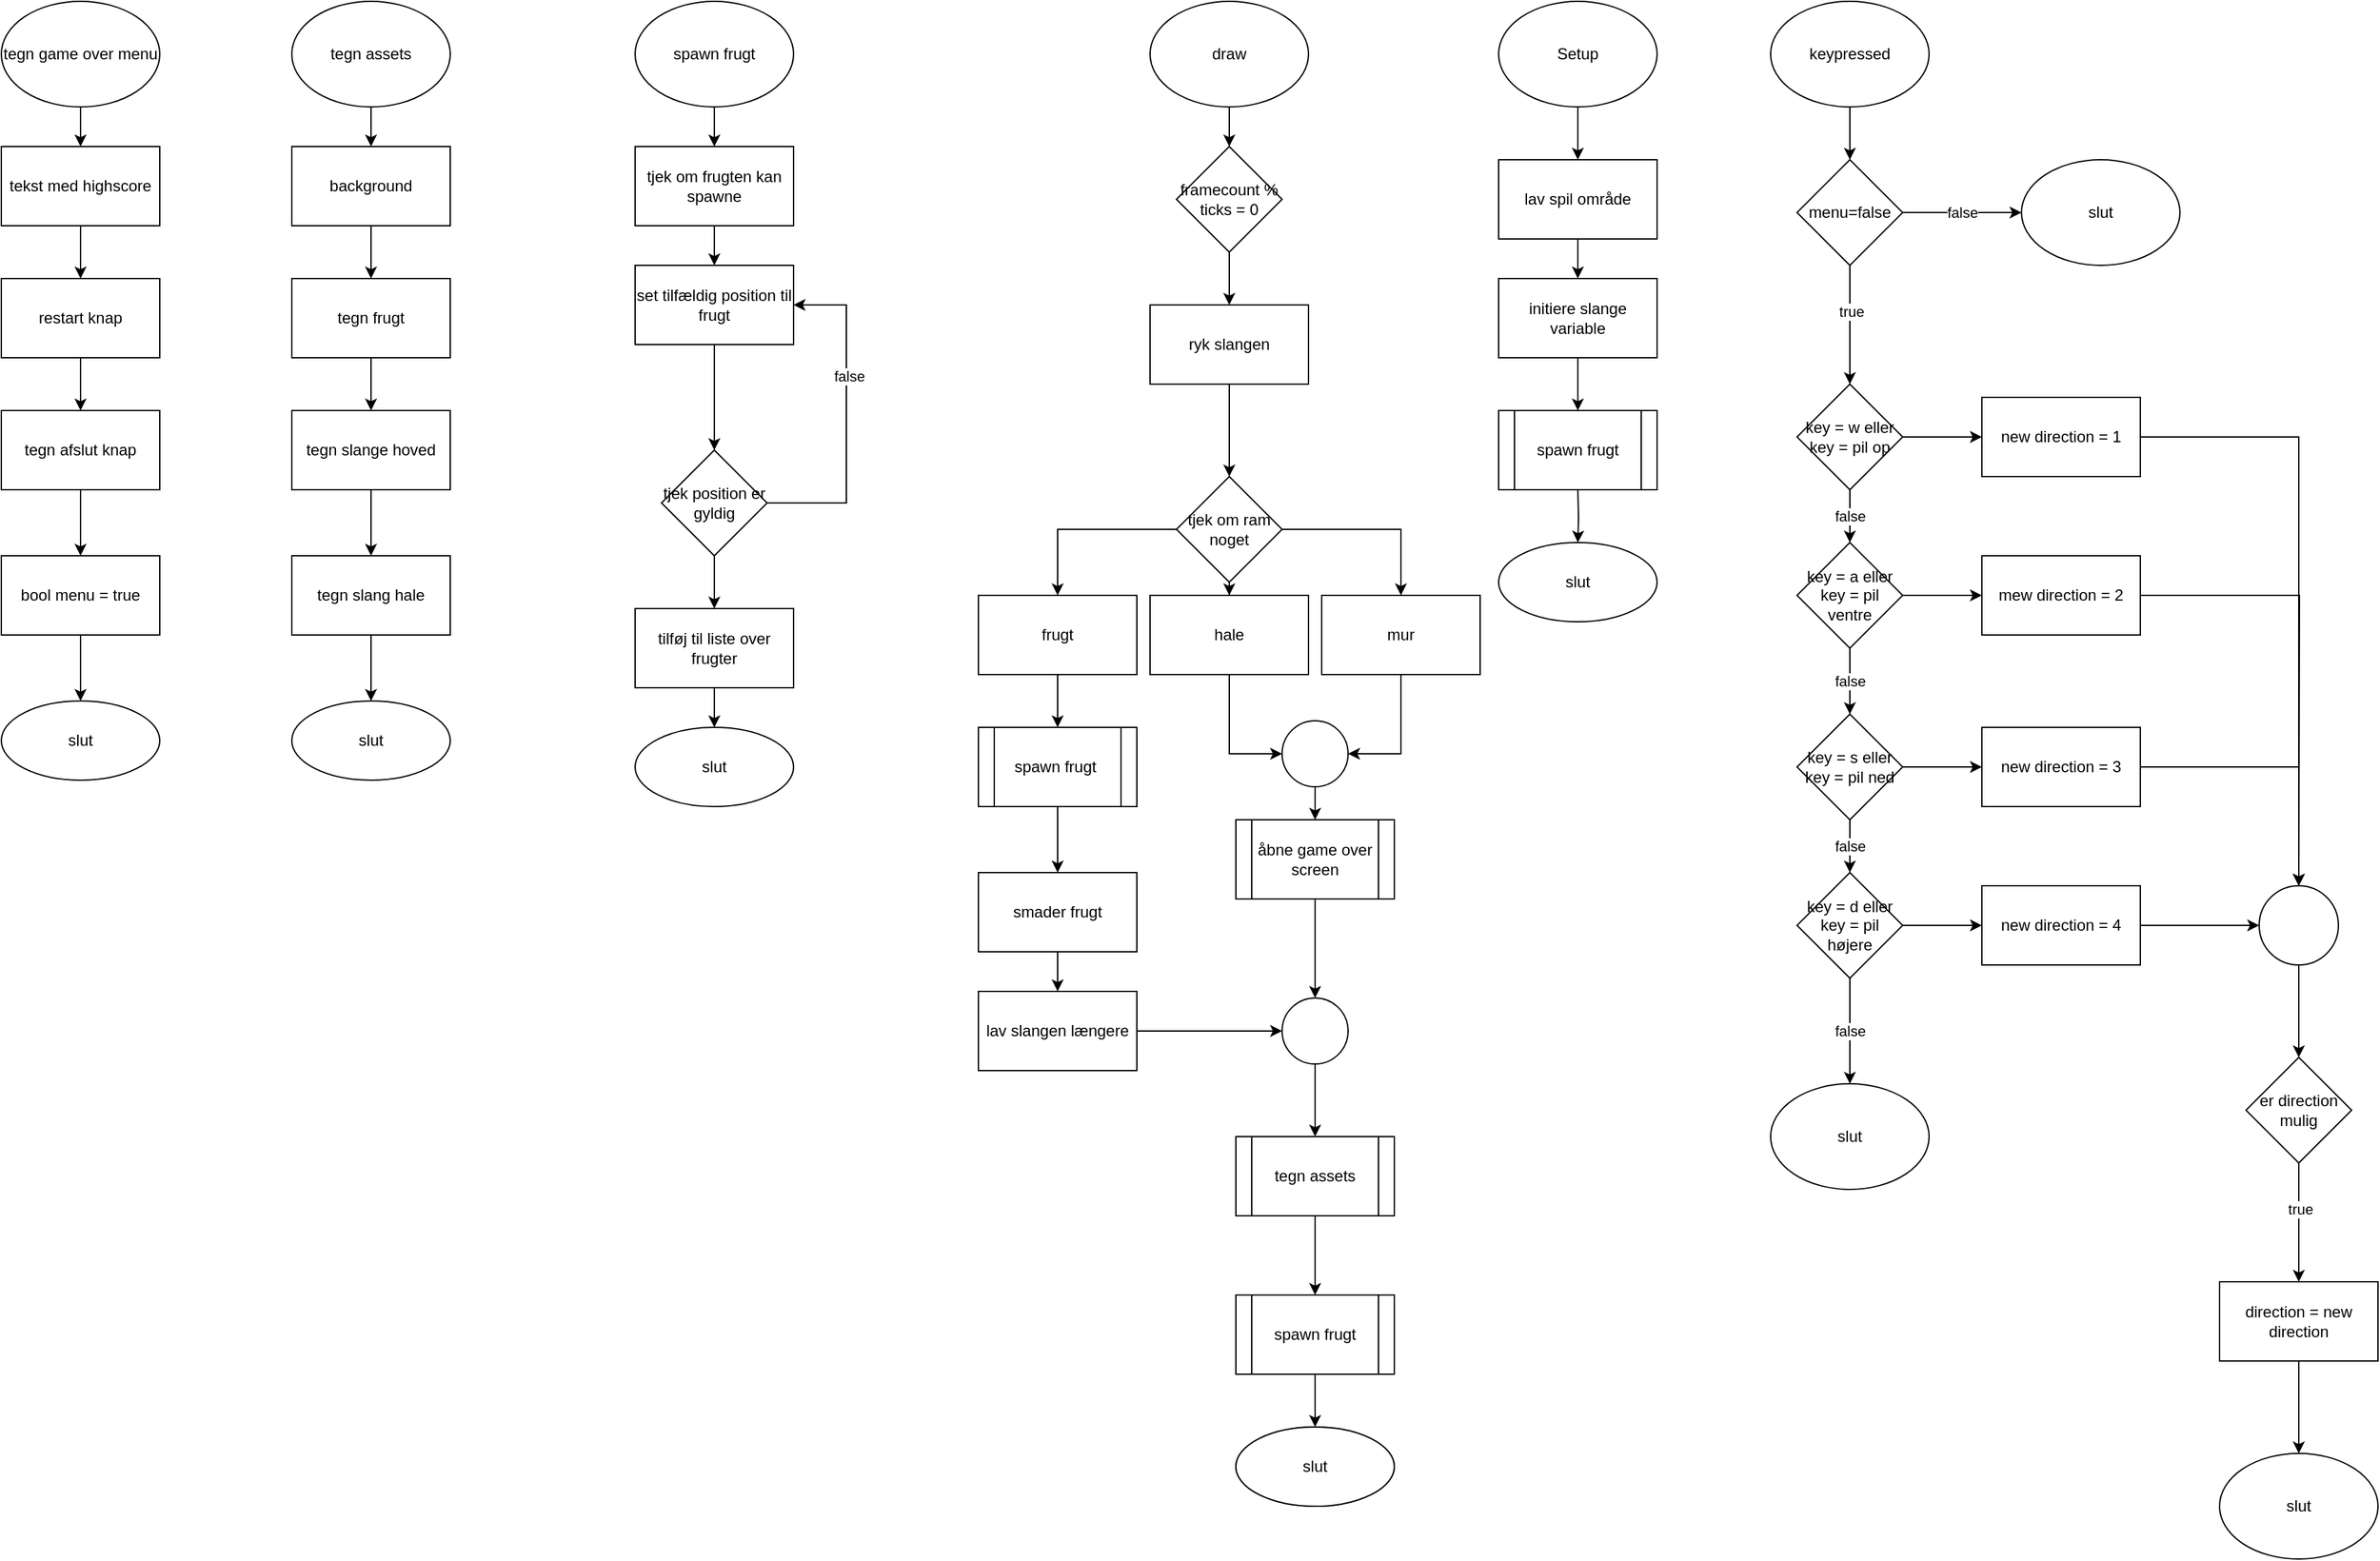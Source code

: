 <mxfile version="20.5.1" type="device"><diagram id="4RS_Adiv2Dl3EWOVKjOG" name="Side-1"><mxGraphModel dx="2249" dy="762" grid="1" gridSize="10" guides="1" tooltips="1" connect="1" arrows="1" fold="1" page="1" pageScale="1" pageWidth="827" pageHeight="1169" math="0" shadow="0"><root><mxCell id="0"/><mxCell id="1" parent="0"/><mxCell id="efkAueINznMuOwUooLfr-8" value="" style="edgeStyle=orthogonalEdgeStyle;rounded=0;orthogonalLoop=1;jettySize=auto;html=1;" edge="1" parent="1" source="efkAueINznMuOwUooLfr-1" target="efkAueINznMuOwUooLfr-7"><mxGeometry relative="1" as="geometry"/></mxCell><mxCell id="efkAueINznMuOwUooLfr-1" value="Setup" style="ellipse;whiteSpace=wrap;html=1;" vertex="1" parent="1"><mxGeometry x="354" y="40" width="120" height="80" as="geometry"/></mxCell><mxCell id="efkAueINznMuOwUooLfr-10" value="" style="edgeStyle=orthogonalEdgeStyle;rounded=0;orthogonalLoop=1;jettySize=auto;html=1;" edge="1" parent="1" source="efkAueINznMuOwUooLfr-7" target="efkAueINznMuOwUooLfr-9"><mxGeometry relative="1" as="geometry"/></mxCell><mxCell id="efkAueINznMuOwUooLfr-7" value="lav spil område" style="whiteSpace=wrap;html=1;" vertex="1" parent="1"><mxGeometry x="354" y="160" width="120" height="60" as="geometry"/></mxCell><mxCell id="efkAueINznMuOwUooLfr-12" value="" style="edgeStyle=orthogonalEdgeStyle;rounded=0;orthogonalLoop=1;jettySize=auto;html=1;" edge="1" parent="1" source="efkAueINznMuOwUooLfr-9"><mxGeometry relative="1" as="geometry"><mxPoint x="414" y="350" as="targetPoint"/></mxGeometry></mxCell><mxCell id="efkAueINznMuOwUooLfr-9" value="initiere slange variable" style="whiteSpace=wrap;html=1;" vertex="1" parent="1"><mxGeometry x="354" y="250" width="120" height="60" as="geometry"/></mxCell><mxCell id="efkAueINznMuOwUooLfr-19" value="" style="edgeStyle=orthogonalEdgeStyle;rounded=0;orthogonalLoop=1;jettySize=auto;html=1;" edge="1" parent="1" target="efkAueINznMuOwUooLfr-18"><mxGeometry relative="1" as="geometry"><mxPoint x="414" y="410" as="sourcePoint"/></mxGeometry></mxCell><mxCell id="efkAueINznMuOwUooLfr-25" value="" style="edgeStyle=orthogonalEdgeStyle;rounded=0;orthogonalLoop=1;jettySize=auto;html=1;" edge="1" parent="1" source="efkAueINznMuOwUooLfr-15" target="efkAueINznMuOwUooLfr-24"><mxGeometry relative="1" as="geometry"/></mxCell><mxCell id="efkAueINznMuOwUooLfr-15" value="draw" style="ellipse;whiteSpace=wrap;html=1;" vertex="1" parent="1"><mxGeometry x="90" y="40" width="120" height="80" as="geometry"/></mxCell><mxCell id="efkAueINznMuOwUooLfr-18" value="slut" style="ellipse;whiteSpace=wrap;html=1;" vertex="1" parent="1"><mxGeometry x="354" y="450" width="120" height="60" as="geometry"/></mxCell><mxCell id="efkAueINznMuOwUooLfr-27" value="" style="edgeStyle=orthogonalEdgeStyle;rounded=0;orthogonalLoop=1;jettySize=auto;html=1;" edge="1" parent="1" source="efkAueINznMuOwUooLfr-24" target="efkAueINznMuOwUooLfr-26"><mxGeometry relative="1" as="geometry"/></mxCell><mxCell id="efkAueINznMuOwUooLfr-24" value="framecount % ticks = 0" style="rhombus;whiteSpace=wrap;html=1;" vertex="1" parent="1"><mxGeometry x="110" y="150" width="80" height="80" as="geometry"/></mxCell><mxCell id="efkAueINznMuOwUooLfr-31" value="" style="edgeStyle=orthogonalEdgeStyle;rounded=0;orthogonalLoop=1;jettySize=auto;html=1;" edge="1" parent="1" source="efkAueINznMuOwUooLfr-26" target="efkAueINznMuOwUooLfr-30"><mxGeometry relative="1" as="geometry"/></mxCell><mxCell id="efkAueINznMuOwUooLfr-26" value="ryk slangen" style="whiteSpace=wrap;html=1;" vertex="1" parent="1"><mxGeometry x="90" y="270" width="120" height="60" as="geometry"/></mxCell><mxCell id="efkAueINznMuOwUooLfr-33" value="" style="edgeStyle=orthogonalEdgeStyle;rounded=0;orthogonalLoop=1;jettySize=auto;html=1;" edge="1" parent="1" source="efkAueINznMuOwUooLfr-30" target="efkAueINznMuOwUooLfr-32"><mxGeometry relative="1" as="geometry"/></mxCell><mxCell id="efkAueINznMuOwUooLfr-35" value="" style="edgeStyle=orthogonalEdgeStyle;rounded=0;orthogonalLoop=1;jettySize=auto;html=1;" edge="1" parent="1" source="efkAueINznMuOwUooLfr-30" target="efkAueINznMuOwUooLfr-34"><mxGeometry relative="1" as="geometry"/></mxCell><mxCell id="efkAueINznMuOwUooLfr-50" value="" style="edgeStyle=orthogonalEdgeStyle;rounded=0;orthogonalLoop=1;jettySize=auto;html=1;" edge="1" parent="1" source="efkAueINznMuOwUooLfr-30" target="efkAueINznMuOwUooLfr-49"><mxGeometry relative="1" as="geometry"/></mxCell><mxCell id="efkAueINznMuOwUooLfr-30" value="tjek om ram noget" style="rhombus;whiteSpace=wrap;html=1;" vertex="1" parent="1"><mxGeometry x="110" y="400" width="80" height="80" as="geometry"/></mxCell><mxCell id="efkAueINznMuOwUooLfr-40" value="" style="edgeStyle=orthogonalEdgeStyle;rounded=0;orthogonalLoop=1;jettySize=auto;html=1;" edge="1" parent="1" source="efkAueINznMuOwUooLfr-32" target="efkAueINznMuOwUooLfr-39"><mxGeometry relative="1" as="geometry"/></mxCell><mxCell id="efkAueINznMuOwUooLfr-32" value="frugt" style="whiteSpace=wrap;html=1;" vertex="1" parent="1"><mxGeometry x="-40" y="490" width="120" height="60" as="geometry"/></mxCell><mxCell id="efkAueINznMuOwUooLfr-58" style="edgeStyle=orthogonalEdgeStyle;rounded=0;orthogonalLoop=1;jettySize=auto;html=1;entryX=1;entryY=0.5;entryDx=0;entryDy=0;" edge="1" parent="1" source="efkAueINznMuOwUooLfr-34" target="efkAueINznMuOwUooLfr-57"><mxGeometry relative="1" as="geometry"/></mxCell><mxCell id="efkAueINznMuOwUooLfr-34" value="mur" style="whiteSpace=wrap;html=1;" vertex="1" parent="1"><mxGeometry x="220" y="490" width="120" height="60" as="geometry"/></mxCell><mxCell id="efkAueINznMuOwUooLfr-36" value="spawn frugt" style="shape=process;whiteSpace=wrap;html=1;backgroundOutline=1;" vertex="1" parent="1"><mxGeometry x="354" y="350" width="120" height="60" as="geometry"/></mxCell><mxCell id="efkAueINznMuOwUooLfr-133" style="edgeStyle=orthogonalEdgeStyle;rounded=0;orthogonalLoop=1;jettySize=auto;html=1;entryX=0.5;entryY=0;entryDx=0;entryDy=0;" edge="1" parent="1" source="efkAueINznMuOwUooLfr-37" target="efkAueINznMuOwUooLfr-131"><mxGeometry relative="1" as="geometry"/></mxCell><mxCell id="efkAueINznMuOwUooLfr-37" value="åbne game over screen" style="shape=process;whiteSpace=wrap;html=1;backgroundOutline=1;" vertex="1" parent="1"><mxGeometry x="155" y="660" width="120" height="60" as="geometry"/></mxCell><mxCell id="efkAueINznMuOwUooLfr-44" value="" style="edgeStyle=orthogonalEdgeStyle;rounded=0;orthogonalLoop=1;jettySize=auto;html=1;" edge="1" parent="1" source="efkAueINznMuOwUooLfr-39" target="efkAueINznMuOwUooLfr-43"><mxGeometry relative="1" as="geometry"/></mxCell><mxCell id="efkAueINznMuOwUooLfr-39" value="spawn frugt&amp;nbsp;" style="shape=process;whiteSpace=wrap;html=1;backgroundOutline=1;" vertex="1" parent="1"><mxGeometry x="-40" y="590" width="120" height="60" as="geometry"/></mxCell><mxCell id="efkAueINznMuOwUooLfr-48" value="" style="edgeStyle=orthogonalEdgeStyle;rounded=0;orthogonalLoop=1;jettySize=auto;html=1;" edge="1" parent="1" source="efkAueINznMuOwUooLfr-43" target="efkAueINznMuOwUooLfr-47"><mxGeometry relative="1" as="geometry"/></mxCell><mxCell id="efkAueINznMuOwUooLfr-43" value="smader frugt" style="whiteSpace=wrap;html=1;" vertex="1" parent="1"><mxGeometry x="-40" y="700" width="120" height="60" as="geometry"/></mxCell><mxCell id="efkAueINznMuOwUooLfr-134" style="edgeStyle=orthogonalEdgeStyle;rounded=0;orthogonalLoop=1;jettySize=auto;html=1;entryX=0;entryY=0.5;entryDx=0;entryDy=0;" edge="1" parent="1" source="efkAueINznMuOwUooLfr-47" target="efkAueINznMuOwUooLfr-131"><mxGeometry relative="1" as="geometry"/></mxCell><mxCell id="efkAueINznMuOwUooLfr-47" value="lav slangen længere" style="whiteSpace=wrap;html=1;" vertex="1" parent="1"><mxGeometry x="-40" y="790" width="120" height="60" as="geometry"/></mxCell><mxCell id="efkAueINznMuOwUooLfr-59" style="edgeStyle=orthogonalEdgeStyle;rounded=0;orthogonalLoop=1;jettySize=auto;html=1;entryX=0;entryY=0.5;entryDx=0;entryDy=0;" edge="1" parent="1" source="efkAueINznMuOwUooLfr-49" target="efkAueINznMuOwUooLfr-57"><mxGeometry relative="1" as="geometry"/></mxCell><mxCell id="efkAueINznMuOwUooLfr-49" value="hale" style="whiteSpace=wrap;html=1;" vertex="1" parent="1"><mxGeometry x="90" y="490" width="120" height="60" as="geometry"/></mxCell><mxCell id="efkAueINznMuOwUooLfr-60" style="edgeStyle=orthogonalEdgeStyle;rounded=0;orthogonalLoop=1;jettySize=auto;html=1;" edge="1" parent="1" source="efkAueINznMuOwUooLfr-57"><mxGeometry relative="1" as="geometry"><mxPoint x="215" y="660" as="targetPoint"/></mxGeometry></mxCell><mxCell id="efkAueINznMuOwUooLfr-57" value="" style="ellipse;whiteSpace=wrap;html=1;aspect=fixed;" vertex="1" parent="1"><mxGeometry x="190" y="585" width="50" height="50" as="geometry"/></mxCell><mxCell id="efkAueINznMuOwUooLfr-63" value="" style="edgeStyle=orthogonalEdgeStyle;rounded=0;orthogonalLoop=1;jettySize=auto;html=1;" edge="1" parent="1" source="efkAueINznMuOwUooLfr-61" target="efkAueINznMuOwUooLfr-62"><mxGeometry relative="1" as="geometry"/></mxCell><mxCell id="efkAueINznMuOwUooLfr-61" value="spawn frugt" style="ellipse;whiteSpace=wrap;html=1;" vertex="1" parent="1"><mxGeometry x="-300" y="40" width="120" height="80" as="geometry"/></mxCell><mxCell id="efkAueINznMuOwUooLfr-65" value="" style="edgeStyle=orthogonalEdgeStyle;rounded=0;orthogonalLoop=1;jettySize=auto;html=1;" edge="1" parent="1" source="efkAueINznMuOwUooLfr-62" target="efkAueINznMuOwUooLfr-64"><mxGeometry relative="1" as="geometry"/></mxCell><mxCell id="efkAueINznMuOwUooLfr-62" value="tjek om frugten kan spawne" style="whiteSpace=wrap;html=1;" vertex="1" parent="1"><mxGeometry x="-300" y="150" width="120" height="60" as="geometry"/></mxCell><mxCell id="efkAueINznMuOwUooLfr-67" value="" style="edgeStyle=orthogonalEdgeStyle;rounded=0;orthogonalLoop=1;jettySize=auto;html=1;" edge="1" parent="1" source="efkAueINznMuOwUooLfr-64"><mxGeometry relative="1" as="geometry"><mxPoint x="-240" y="380" as="targetPoint"/></mxGeometry></mxCell><mxCell id="efkAueINznMuOwUooLfr-64" value="set tilfældig position til frugt" style="whiteSpace=wrap;html=1;" vertex="1" parent="1"><mxGeometry x="-300" y="240" width="120" height="60" as="geometry"/></mxCell><mxCell id="efkAueINznMuOwUooLfr-69" style="edgeStyle=orthogonalEdgeStyle;rounded=0;orthogonalLoop=1;jettySize=auto;html=1;entryX=1;entryY=0.5;entryDx=0;entryDy=0;exitX=1;exitY=0.5;exitDx=0;exitDy=0;" edge="1" parent="1" source="efkAueINznMuOwUooLfr-68" target="efkAueINznMuOwUooLfr-64"><mxGeometry relative="1" as="geometry"><mxPoint x="-170" y="370" as="targetPoint"/><Array as="points"><mxPoint x="-140" y="420"/><mxPoint x="-140" y="270"/></Array></mxGeometry></mxCell><mxCell id="efkAueINznMuOwUooLfr-70" value="false" style="edgeLabel;html=1;align=center;verticalAlign=middle;resizable=0;points=[];" vertex="1" connectable="0" parent="efkAueINznMuOwUooLfr-69"><mxGeometry x="0.251" y="-2" relative="1" as="geometry"><mxPoint as="offset"/></mxGeometry></mxCell><mxCell id="efkAueINznMuOwUooLfr-73" value="" style="edgeStyle=orthogonalEdgeStyle;rounded=0;orthogonalLoop=1;jettySize=auto;html=1;" edge="1" parent="1" source="efkAueINznMuOwUooLfr-68" target="efkAueINznMuOwUooLfr-72"><mxGeometry relative="1" as="geometry"/></mxCell><mxCell id="efkAueINznMuOwUooLfr-68" value="tjek position er gyldig" style="rhombus;whiteSpace=wrap;html=1;" vertex="1" parent="1"><mxGeometry x="-280" y="380" width="80" height="80" as="geometry"/></mxCell><mxCell id="efkAueINznMuOwUooLfr-147" value="" style="edgeStyle=orthogonalEdgeStyle;rounded=0;orthogonalLoop=1;jettySize=auto;html=1;" edge="1" parent="1" source="efkAueINznMuOwUooLfr-72" target="efkAueINznMuOwUooLfr-146"><mxGeometry relative="1" as="geometry"/></mxCell><mxCell id="efkAueINznMuOwUooLfr-72" value="tilføj til liste over frugter" style="whiteSpace=wrap;html=1;" vertex="1" parent="1"><mxGeometry x="-300" y="500" width="120" height="60" as="geometry"/></mxCell><mxCell id="efkAueINznMuOwUooLfr-76" value="" style="edgeStyle=orthogonalEdgeStyle;rounded=0;orthogonalLoop=1;jettySize=auto;html=1;" edge="1" parent="1" source="efkAueINznMuOwUooLfr-74" target="efkAueINznMuOwUooLfr-75"><mxGeometry relative="1" as="geometry"/></mxCell><mxCell id="efkAueINznMuOwUooLfr-74" value="tegn assets" style="ellipse;whiteSpace=wrap;html=1;" vertex="1" parent="1"><mxGeometry x="-560" y="40" width="120" height="80" as="geometry"/></mxCell><mxCell id="efkAueINznMuOwUooLfr-78" value="" style="edgeStyle=orthogonalEdgeStyle;rounded=0;orthogonalLoop=1;jettySize=auto;html=1;" edge="1" parent="1" source="efkAueINznMuOwUooLfr-75" target="efkAueINznMuOwUooLfr-77"><mxGeometry relative="1" as="geometry"/></mxCell><mxCell id="efkAueINznMuOwUooLfr-75" value="background" style="whiteSpace=wrap;html=1;" vertex="1" parent="1"><mxGeometry x="-560" y="150" width="120" height="60" as="geometry"/></mxCell><mxCell id="efkAueINznMuOwUooLfr-80" value="" style="edgeStyle=orthogonalEdgeStyle;rounded=0;orthogonalLoop=1;jettySize=auto;html=1;" edge="1" parent="1" source="efkAueINznMuOwUooLfr-77" target="efkAueINznMuOwUooLfr-79"><mxGeometry relative="1" as="geometry"/></mxCell><mxCell id="efkAueINznMuOwUooLfr-77" value="tegn frugt" style="whiteSpace=wrap;html=1;" vertex="1" parent="1"><mxGeometry x="-560" y="250" width="120" height="60" as="geometry"/></mxCell><mxCell id="efkAueINznMuOwUooLfr-82" value="" style="edgeStyle=orthogonalEdgeStyle;rounded=0;orthogonalLoop=1;jettySize=auto;html=1;" edge="1" parent="1" source="efkAueINznMuOwUooLfr-79" target="efkAueINznMuOwUooLfr-81"><mxGeometry relative="1" as="geometry"/></mxCell><mxCell id="efkAueINznMuOwUooLfr-79" value="tegn slange hoved" style="whiteSpace=wrap;html=1;" vertex="1" parent="1"><mxGeometry x="-560" y="350" width="120" height="60" as="geometry"/></mxCell><mxCell id="efkAueINznMuOwUooLfr-143" value="" style="edgeStyle=orthogonalEdgeStyle;rounded=0;orthogonalLoop=1;jettySize=auto;html=1;" edge="1" parent="1" source="efkAueINznMuOwUooLfr-81" target="efkAueINznMuOwUooLfr-142"><mxGeometry relative="1" as="geometry"/></mxCell><mxCell id="efkAueINznMuOwUooLfr-81" value="tegn slang hale" style="whiteSpace=wrap;html=1;" vertex="1" parent="1"><mxGeometry x="-560" y="460" width="120" height="60" as="geometry"/></mxCell><mxCell id="efkAueINznMuOwUooLfr-85" value="" style="edgeStyle=orthogonalEdgeStyle;rounded=0;orthogonalLoop=1;jettySize=auto;html=1;" edge="1" parent="1" source="efkAueINznMuOwUooLfr-83" target="efkAueINznMuOwUooLfr-84"><mxGeometry relative="1" as="geometry"/></mxCell><mxCell id="efkAueINznMuOwUooLfr-83" value="tegn game over menu" style="ellipse;whiteSpace=wrap;html=1;" vertex="1" parent="1"><mxGeometry x="-780" y="40" width="120" height="80" as="geometry"/></mxCell><mxCell id="efkAueINznMuOwUooLfr-87" value="" style="edgeStyle=orthogonalEdgeStyle;rounded=0;orthogonalLoop=1;jettySize=auto;html=1;" edge="1" parent="1" source="efkAueINznMuOwUooLfr-84" target="efkAueINznMuOwUooLfr-86"><mxGeometry relative="1" as="geometry"/></mxCell><mxCell id="efkAueINznMuOwUooLfr-84" value="tekst med highscore" style="whiteSpace=wrap;html=1;" vertex="1" parent="1"><mxGeometry x="-780" y="150" width="120" height="60" as="geometry"/></mxCell><mxCell id="efkAueINznMuOwUooLfr-89" value="" style="edgeStyle=orthogonalEdgeStyle;rounded=0;orthogonalLoop=1;jettySize=auto;html=1;" edge="1" parent="1" source="efkAueINznMuOwUooLfr-86" target="efkAueINznMuOwUooLfr-88"><mxGeometry relative="1" as="geometry"/></mxCell><mxCell id="efkAueINznMuOwUooLfr-86" value="restart knap" style="whiteSpace=wrap;html=1;" vertex="1" parent="1"><mxGeometry x="-780" y="250" width="120" height="60" as="geometry"/></mxCell><mxCell id="efkAueINznMuOwUooLfr-91" value="" style="edgeStyle=orthogonalEdgeStyle;rounded=0;orthogonalLoop=1;jettySize=auto;html=1;" edge="1" parent="1" source="efkAueINznMuOwUooLfr-88" target="efkAueINznMuOwUooLfr-90"><mxGeometry relative="1" as="geometry"/></mxCell><mxCell id="efkAueINznMuOwUooLfr-88" value="tegn afslut knap" style="whiteSpace=wrap;html=1;" vertex="1" parent="1"><mxGeometry x="-780" y="350" width="120" height="60" as="geometry"/></mxCell><mxCell id="efkAueINznMuOwUooLfr-145" value="" style="edgeStyle=orthogonalEdgeStyle;rounded=0;orthogonalLoop=1;jettySize=auto;html=1;" edge="1" parent="1" source="efkAueINznMuOwUooLfr-90" target="efkAueINznMuOwUooLfr-144"><mxGeometry relative="1" as="geometry"/></mxCell><mxCell id="efkAueINznMuOwUooLfr-90" value="bool menu = true" style="whiteSpace=wrap;html=1;" vertex="1" parent="1"><mxGeometry x="-780" y="460" width="120" height="60" as="geometry"/></mxCell><mxCell id="efkAueINznMuOwUooLfr-94" value="" style="edgeStyle=orthogonalEdgeStyle;rounded=0;orthogonalLoop=1;jettySize=auto;html=1;" edge="1" parent="1" source="efkAueINznMuOwUooLfr-92" target="efkAueINznMuOwUooLfr-93"><mxGeometry relative="1" as="geometry"/></mxCell><mxCell id="efkAueINznMuOwUooLfr-92" value="keypressed" style="ellipse;whiteSpace=wrap;html=1;" vertex="1" parent="1"><mxGeometry x="560" y="40" width="120" height="80" as="geometry"/></mxCell><mxCell id="efkAueINznMuOwUooLfr-96" value="" style="edgeStyle=orthogonalEdgeStyle;rounded=0;orthogonalLoop=1;jettySize=auto;html=1;" edge="1" parent="1" source="efkAueINznMuOwUooLfr-93"><mxGeometry relative="1" as="geometry"><mxPoint x="620" y="330" as="targetPoint"/></mxGeometry></mxCell><mxCell id="efkAueINznMuOwUooLfr-97" value="true" style="edgeLabel;html=1;align=center;verticalAlign=middle;resizable=0;points=[];" vertex="1" connectable="0" parent="efkAueINznMuOwUooLfr-96"><mxGeometry x="-0.227" y="1" relative="1" as="geometry"><mxPoint as="offset"/></mxGeometry></mxCell><mxCell id="efkAueINznMuOwUooLfr-130" value="false" style="edgeStyle=orthogonalEdgeStyle;rounded=0;orthogonalLoop=1;jettySize=auto;html=1;entryX=0;entryY=0.5;entryDx=0;entryDy=0;" edge="1" parent="1" source="efkAueINznMuOwUooLfr-93" target="efkAueINznMuOwUooLfr-129"><mxGeometry relative="1" as="geometry"/></mxCell><mxCell id="efkAueINznMuOwUooLfr-93" value="menu=false" style="rhombus;whiteSpace=wrap;html=1;" vertex="1" parent="1"><mxGeometry x="580" y="160" width="80" height="80" as="geometry"/></mxCell><mxCell id="efkAueINznMuOwUooLfr-100" value="false" style="edgeStyle=orthogonalEdgeStyle;rounded=0;orthogonalLoop=1;jettySize=auto;html=1;" edge="1" parent="1" source="efkAueINznMuOwUooLfr-98" target="efkAueINznMuOwUooLfr-99"><mxGeometry relative="1" as="geometry"/></mxCell><mxCell id="efkAueINznMuOwUooLfr-107" value="" style="edgeStyle=orthogonalEdgeStyle;rounded=0;orthogonalLoop=1;jettySize=auto;html=1;" edge="1" parent="1" source="efkAueINznMuOwUooLfr-98" target="efkAueINznMuOwUooLfr-106"><mxGeometry relative="1" as="geometry"/></mxCell><mxCell id="efkAueINznMuOwUooLfr-98" value="key = w eller key = pil op" style="rhombus;whiteSpace=wrap;html=1;" vertex="1" parent="1"><mxGeometry x="580" y="330" width="80" height="80" as="geometry"/></mxCell><mxCell id="efkAueINznMuOwUooLfr-103" value="false" style="edgeStyle=orthogonalEdgeStyle;rounded=0;orthogonalLoop=1;jettySize=auto;html=1;" edge="1" parent="1" source="efkAueINznMuOwUooLfr-99" target="efkAueINznMuOwUooLfr-102"><mxGeometry relative="1" as="geometry"/></mxCell><mxCell id="efkAueINznMuOwUooLfr-109" value="" style="edgeStyle=orthogonalEdgeStyle;rounded=0;orthogonalLoop=1;jettySize=auto;html=1;" edge="1" parent="1" source="efkAueINznMuOwUooLfr-99" target="efkAueINznMuOwUooLfr-108"><mxGeometry relative="1" as="geometry"/></mxCell><mxCell id="efkAueINznMuOwUooLfr-99" value="key = a eller key = pil ventre" style="rhombus;whiteSpace=wrap;html=1;" vertex="1" parent="1"><mxGeometry x="580" y="450" width="80" height="80" as="geometry"/></mxCell><mxCell id="efkAueINznMuOwUooLfr-105" value="false" style="edgeStyle=orthogonalEdgeStyle;rounded=0;orthogonalLoop=1;jettySize=auto;html=1;" edge="1" parent="1" source="efkAueINznMuOwUooLfr-102" target="efkAueINznMuOwUooLfr-104"><mxGeometry relative="1" as="geometry"/></mxCell><mxCell id="efkAueINznMuOwUooLfr-111" value="" style="edgeStyle=orthogonalEdgeStyle;rounded=0;orthogonalLoop=1;jettySize=auto;html=1;" edge="1" parent="1" source="efkAueINznMuOwUooLfr-102" target="efkAueINznMuOwUooLfr-110"><mxGeometry relative="1" as="geometry"/></mxCell><mxCell id="efkAueINznMuOwUooLfr-102" value="key = s eller key = pil ned" style="rhombus;whiteSpace=wrap;html=1;" vertex="1" parent="1"><mxGeometry x="580" y="580" width="80" height="80" as="geometry"/></mxCell><mxCell id="efkAueINznMuOwUooLfr-113" value="" style="edgeStyle=orthogonalEdgeStyle;rounded=0;orthogonalLoop=1;jettySize=auto;html=1;" edge="1" parent="1" source="efkAueINznMuOwUooLfr-104" target="efkAueINznMuOwUooLfr-112"><mxGeometry relative="1" as="geometry"/></mxCell><mxCell id="efkAueINznMuOwUooLfr-127" value="false" style="edgeStyle=orthogonalEdgeStyle;rounded=0;orthogonalLoop=1;jettySize=auto;html=1;exitX=0.5;exitY=1;exitDx=0;exitDy=0;entryX=0.5;entryY=0;entryDx=0;entryDy=0;" edge="1" parent="1" source="efkAueINznMuOwUooLfr-104" target="efkAueINznMuOwUooLfr-126"><mxGeometry relative="1" as="geometry"><Array as="points"><mxPoint x="620" y="820"/><mxPoint x="620" y="820"/></Array></mxGeometry></mxCell><mxCell id="efkAueINznMuOwUooLfr-104" value="key = d eller key = pil højere" style="rhombus;whiteSpace=wrap;html=1;" vertex="1" parent="1"><mxGeometry x="580" y="700" width="80" height="80" as="geometry"/></mxCell><mxCell id="efkAueINznMuOwUooLfr-118" style="edgeStyle=orthogonalEdgeStyle;rounded=0;orthogonalLoop=1;jettySize=auto;html=1;entryX=0.5;entryY=0;entryDx=0;entryDy=0;" edge="1" parent="1" source="efkAueINznMuOwUooLfr-106" target="efkAueINznMuOwUooLfr-114"><mxGeometry relative="1" as="geometry"/></mxCell><mxCell id="efkAueINznMuOwUooLfr-106" value="new direction = 1" style="whiteSpace=wrap;html=1;" vertex="1" parent="1"><mxGeometry x="720" y="340" width="120" height="60" as="geometry"/></mxCell><mxCell id="efkAueINznMuOwUooLfr-117" style="edgeStyle=orthogonalEdgeStyle;rounded=0;orthogonalLoop=1;jettySize=auto;html=1;" edge="1" parent="1" source="efkAueINznMuOwUooLfr-108"><mxGeometry relative="1" as="geometry"><mxPoint x="960" y="710" as="targetPoint"/></mxGeometry></mxCell><mxCell id="efkAueINznMuOwUooLfr-108" value="mew direction = 2" style="whiteSpace=wrap;html=1;" vertex="1" parent="1"><mxGeometry x="720" y="460" width="120" height="60" as="geometry"/></mxCell><mxCell id="efkAueINznMuOwUooLfr-116" style="edgeStyle=orthogonalEdgeStyle;rounded=0;orthogonalLoop=1;jettySize=auto;html=1;entryX=0.5;entryY=0;entryDx=0;entryDy=0;" edge="1" parent="1" source="efkAueINznMuOwUooLfr-110" target="efkAueINznMuOwUooLfr-114"><mxGeometry relative="1" as="geometry"/></mxCell><mxCell id="efkAueINznMuOwUooLfr-110" value="new direction = 3" style="whiteSpace=wrap;html=1;" vertex="1" parent="1"><mxGeometry x="720" y="590" width="120" height="60" as="geometry"/></mxCell><mxCell id="efkAueINznMuOwUooLfr-115" style="edgeStyle=orthogonalEdgeStyle;rounded=0;orthogonalLoop=1;jettySize=auto;html=1;exitX=1;exitY=0.5;exitDx=0;exitDy=0;entryX=0;entryY=0.5;entryDx=0;entryDy=0;" edge="1" parent="1" source="efkAueINznMuOwUooLfr-112" target="efkAueINznMuOwUooLfr-114"><mxGeometry relative="1" as="geometry"/></mxCell><mxCell id="efkAueINznMuOwUooLfr-112" value="new direction = 4" style="whiteSpace=wrap;html=1;" vertex="1" parent="1"><mxGeometry x="720" y="710" width="120" height="60" as="geometry"/></mxCell><mxCell id="efkAueINznMuOwUooLfr-120" value="" style="edgeStyle=orthogonalEdgeStyle;rounded=0;orthogonalLoop=1;jettySize=auto;html=1;" edge="1" parent="1" source="efkAueINznMuOwUooLfr-114" target="efkAueINznMuOwUooLfr-119"><mxGeometry relative="1" as="geometry"/></mxCell><mxCell id="efkAueINznMuOwUooLfr-114" value="" style="ellipse;whiteSpace=wrap;html=1;aspect=fixed;" vertex="1" parent="1"><mxGeometry x="930" y="710" width="60" height="60" as="geometry"/></mxCell><mxCell id="efkAueINznMuOwUooLfr-122" value="" style="edgeStyle=orthogonalEdgeStyle;rounded=0;orthogonalLoop=1;jettySize=auto;html=1;" edge="1" parent="1" source="efkAueINznMuOwUooLfr-119" target="efkAueINznMuOwUooLfr-121"><mxGeometry relative="1" as="geometry"/></mxCell><mxCell id="efkAueINznMuOwUooLfr-123" value="true" style="edgeLabel;html=1;align=center;verticalAlign=middle;resizable=0;points=[];" vertex="1" connectable="0" parent="efkAueINznMuOwUooLfr-122"><mxGeometry x="-0.227" y="1" relative="1" as="geometry"><mxPoint as="offset"/></mxGeometry></mxCell><mxCell id="efkAueINznMuOwUooLfr-119" value="er direction mulig" style="rhombus;whiteSpace=wrap;html=1;" vertex="1" parent="1"><mxGeometry x="920" y="840" width="80" height="80" as="geometry"/></mxCell><mxCell id="efkAueINznMuOwUooLfr-125" style="edgeStyle=orthogonalEdgeStyle;rounded=0;orthogonalLoop=1;jettySize=auto;html=1;entryX=0.5;entryY=0;entryDx=0;entryDy=0;" edge="1" parent="1" source="efkAueINznMuOwUooLfr-121" target="efkAueINznMuOwUooLfr-124"><mxGeometry relative="1" as="geometry"/></mxCell><mxCell id="efkAueINznMuOwUooLfr-121" value="direction = new direction" style="whiteSpace=wrap;html=1;" vertex="1" parent="1"><mxGeometry x="900" y="1010" width="120" height="60" as="geometry"/></mxCell><mxCell id="efkAueINznMuOwUooLfr-124" value="slut" style="ellipse;whiteSpace=wrap;html=1;" vertex="1" parent="1"><mxGeometry x="900" y="1140" width="120" height="80" as="geometry"/></mxCell><mxCell id="efkAueINznMuOwUooLfr-126" value="slut" style="ellipse;whiteSpace=wrap;html=1;" vertex="1" parent="1"><mxGeometry x="560" y="860" width="120" height="80" as="geometry"/></mxCell><mxCell id="efkAueINznMuOwUooLfr-129" value="slut" style="ellipse;whiteSpace=wrap;html=1;" vertex="1" parent="1"><mxGeometry x="750" y="160" width="120" height="80" as="geometry"/></mxCell><mxCell id="efkAueINznMuOwUooLfr-136" value="" style="edgeStyle=orthogonalEdgeStyle;rounded=0;orthogonalLoop=1;jettySize=auto;html=1;" edge="1" parent="1" source="efkAueINznMuOwUooLfr-131" target="efkAueINznMuOwUooLfr-135"><mxGeometry relative="1" as="geometry"/></mxCell><mxCell id="efkAueINznMuOwUooLfr-131" value="" style="ellipse;whiteSpace=wrap;html=1;aspect=fixed;" vertex="1" parent="1"><mxGeometry x="190" y="795" width="50" height="50" as="geometry"/></mxCell><mxCell id="efkAueINznMuOwUooLfr-138" value="" style="edgeStyle=orthogonalEdgeStyle;rounded=0;orthogonalLoop=1;jettySize=auto;html=1;" edge="1" parent="1" source="efkAueINznMuOwUooLfr-135" target="efkAueINznMuOwUooLfr-137"><mxGeometry relative="1" as="geometry"/></mxCell><mxCell id="efkAueINznMuOwUooLfr-135" value="tegn assets" style="shape=process;whiteSpace=wrap;html=1;backgroundOutline=1;" vertex="1" parent="1"><mxGeometry x="155" y="900" width="120" height="60" as="geometry"/></mxCell><mxCell id="efkAueINznMuOwUooLfr-140" value="" style="edgeStyle=orthogonalEdgeStyle;rounded=0;orthogonalLoop=1;jettySize=auto;html=1;" edge="1" parent="1" source="efkAueINznMuOwUooLfr-137" target="efkAueINznMuOwUooLfr-139"><mxGeometry relative="1" as="geometry"/></mxCell><mxCell id="efkAueINznMuOwUooLfr-137" value="spawn frugt" style="shape=process;whiteSpace=wrap;html=1;backgroundOutline=1;" vertex="1" parent="1"><mxGeometry x="155" y="1020" width="120" height="60" as="geometry"/></mxCell><mxCell id="efkAueINznMuOwUooLfr-139" value="slut" style="ellipse;whiteSpace=wrap;html=1;" vertex="1" parent="1"><mxGeometry x="155" y="1120" width="120" height="60" as="geometry"/></mxCell><mxCell id="efkAueINznMuOwUooLfr-141" value="slut" style="ellipse;whiteSpace=wrap;html=1;" vertex="1" parent="1"><mxGeometry x="155" y="1120" width="120" height="60" as="geometry"/></mxCell><mxCell id="efkAueINznMuOwUooLfr-142" value="slut" style="ellipse;whiteSpace=wrap;html=1;" vertex="1" parent="1"><mxGeometry x="-560" y="570" width="120" height="60" as="geometry"/></mxCell><mxCell id="efkAueINznMuOwUooLfr-144" value="slut" style="ellipse;whiteSpace=wrap;html=1;" vertex="1" parent="1"><mxGeometry x="-780" y="570" width="120" height="60" as="geometry"/></mxCell><mxCell id="efkAueINznMuOwUooLfr-146" value="slut" style="ellipse;whiteSpace=wrap;html=1;" vertex="1" parent="1"><mxGeometry x="-300" y="590" width="120" height="60" as="geometry"/></mxCell></root></mxGraphModel></diagram></mxfile>